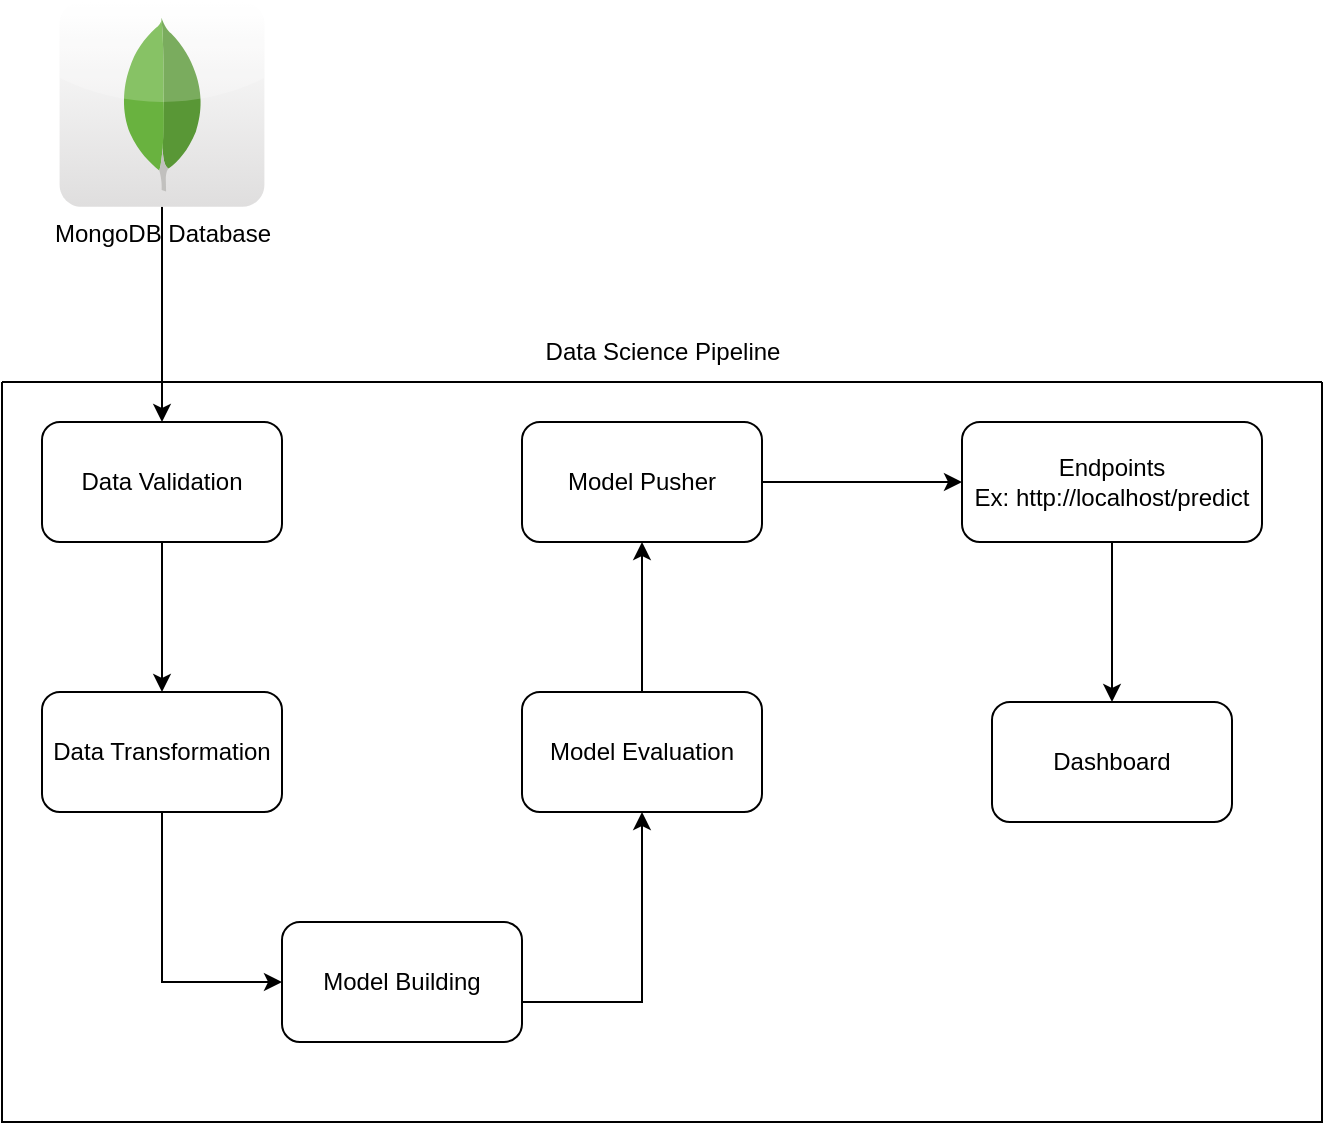 <mxfile version="21.2.1" type="device">
  <diagram name="Page-1" id="Oai9SStXc697Y4fFJnPI">
    <mxGraphModel dx="1306" dy="809" grid="1" gridSize="10" guides="1" tooltips="1" connect="1" arrows="1" fold="1" page="1" pageScale="1" pageWidth="1100" pageHeight="850" math="0" shadow="0">
      <root>
        <mxCell id="0" />
        <mxCell id="1" parent="0" />
        <mxCell id="E3TqtBi46r5Paa-JoAMz-19" value="" style="edgeStyle=orthogonalEdgeStyle;rounded=0;orthogonalLoop=1;jettySize=auto;html=1;" edge="1" parent="1" source="E3TqtBi46r5Paa-JoAMz-1" target="E3TqtBi46r5Paa-JoAMz-7">
          <mxGeometry relative="1" as="geometry" />
        </mxCell>
        <mxCell id="E3TqtBi46r5Paa-JoAMz-1" value="MongoDB Database" style="dashed=0;outlineConnect=0;html=1;align=center;labelPosition=center;verticalLabelPosition=bottom;verticalAlign=top;shape=mxgraph.webicons.mongodb;gradientColor=#DFDEDE" vertex="1" parent="1">
          <mxGeometry x="258.8" y="80" width="102.4" height="102.4" as="geometry" />
        </mxCell>
        <mxCell id="E3TqtBi46r5Paa-JoAMz-6" value="" style="swimlane;startSize=0;labelBorderColor=none;labelBackgroundColor=none;fillStyle=auto;gradientColor=none;" vertex="1" parent="1">
          <mxGeometry x="230" y="270" width="660" height="370" as="geometry">
            <mxRectangle x="230" y="270" width="50" height="40" as="alternateBounds" />
          </mxGeometry>
        </mxCell>
        <mxCell id="E3TqtBi46r5Paa-JoAMz-13" value="" style="edgeStyle=orthogonalEdgeStyle;rounded=0;orthogonalLoop=1;jettySize=auto;html=1;" edge="1" parent="E3TqtBi46r5Paa-JoAMz-6" source="E3TqtBi46r5Paa-JoAMz-7" target="E3TqtBi46r5Paa-JoAMz-8">
          <mxGeometry relative="1" as="geometry" />
        </mxCell>
        <mxCell id="E3TqtBi46r5Paa-JoAMz-7" value="Data Validation" style="rounded=1;whiteSpace=wrap;html=1;" vertex="1" parent="E3TqtBi46r5Paa-JoAMz-6">
          <mxGeometry x="20" y="20" width="120" height="60" as="geometry" />
        </mxCell>
        <mxCell id="E3TqtBi46r5Paa-JoAMz-14" style="edgeStyle=orthogonalEdgeStyle;rounded=0;orthogonalLoop=1;jettySize=auto;html=1;entryX=0;entryY=0.5;entryDx=0;entryDy=0;" edge="1" parent="E3TqtBi46r5Paa-JoAMz-6" source="E3TqtBi46r5Paa-JoAMz-8" target="E3TqtBi46r5Paa-JoAMz-9">
          <mxGeometry relative="1" as="geometry" />
        </mxCell>
        <mxCell id="E3TqtBi46r5Paa-JoAMz-8" value="Data Transformation" style="rounded=1;whiteSpace=wrap;html=1;" vertex="1" parent="E3TqtBi46r5Paa-JoAMz-6">
          <mxGeometry x="20" y="155" width="120" height="60" as="geometry" />
        </mxCell>
        <mxCell id="E3TqtBi46r5Paa-JoAMz-15" style="edgeStyle=orthogonalEdgeStyle;rounded=0;orthogonalLoop=1;jettySize=auto;html=1;" edge="1" parent="E3TqtBi46r5Paa-JoAMz-6" source="E3TqtBi46r5Paa-JoAMz-9" target="E3TqtBi46r5Paa-JoAMz-10">
          <mxGeometry relative="1" as="geometry">
            <Array as="points">
              <mxPoint x="320" y="310" />
            </Array>
          </mxGeometry>
        </mxCell>
        <mxCell id="E3TqtBi46r5Paa-JoAMz-9" value="Model Building" style="rounded=1;whiteSpace=wrap;html=1;" vertex="1" parent="E3TqtBi46r5Paa-JoAMz-6">
          <mxGeometry x="140" y="270" width="120" height="60" as="geometry" />
        </mxCell>
        <mxCell id="E3TqtBi46r5Paa-JoAMz-16" style="edgeStyle=orthogonalEdgeStyle;rounded=0;orthogonalLoop=1;jettySize=auto;html=1;" edge="1" parent="E3TqtBi46r5Paa-JoAMz-6" source="E3TqtBi46r5Paa-JoAMz-10" target="E3TqtBi46r5Paa-JoAMz-11">
          <mxGeometry relative="1" as="geometry" />
        </mxCell>
        <mxCell id="E3TqtBi46r5Paa-JoAMz-10" value="Model Evaluation" style="rounded=1;whiteSpace=wrap;html=1;" vertex="1" parent="E3TqtBi46r5Paa-JoAMz-6">
          <mxGeometry x="260" y="155" width="120" height="60" as="geometry" />
        </mxCell>
        <mxCell id="E3TqtBi46r5Paa-JoAMz-20" style="edgeStyle=orthogonalEdgeStyle;rounded=0;orthogonalLoop=1;jettySize=auto;html=1;entryX=0;entryY=0.5;entryDx=0;entryDy=0;" edge="1" parent="E3TqtBi46r5Paa-JoAMz-6" source="E3TqtBi46r5Paa-JoAMz-11" target="E3TqtBi46r5Paa-JoAMz-17">
          <mxGeometry relative="1" as="geometry" />
        </mxCell>
        <mxCell id="E3TqtBi46r5Paa-JoAMz-11" value="Model Pusher" style="rounded=1;whiteSpace=wrap;html=1;" vertex="1" parent="E3TqtBi46r5Paa-JoAMz-6">
          <mxGeometry x="260" y="20" width="120" height="60" as="geometry" />
        </mxCell>
        <mxCell id="E3TqtBi46r5Paa-JoAMz-22" value="" style="edgeStyle=orthogonalEdgeStyle;rounded=0;orthogonalLoop=1;jettySize=auto;html=1;" edge="1" parent="E3TqtBi46r5Paa-JoAMz-6" source="E3TqtBi46r5Paa-JoAMz-17" target="E3TqtBi46r5Paa-JoAMz-21">
          <mxGeometry relative="1" as="geometry" />
        </mxCell>
        <mxCell id="E3TqtBi46r5Paa-JoAMz-17" value="Endpoints&lt;br&gt;Ex: http://localhost/predict" style="rounded=1;whiteSpace=wrap;html=1;" vertex="1" parent="E3TqtBi46r5Paa-JoAMz-6">
          <mxGeometry x="480" y="20" width="150" height="60" as="geometry" />
        </mxCell>
        <mxCell id="E3TqtBi46r5Paa-JoAMz-21" value="Dashboard" style="whiteSpace=wrap;html=1;rounded=1;" vertex="1" parent="E3TqtBi46r5Paa-JoAMz-6">
          <mxGeometry x="495" y="160" width="120" height="60" as="geometry" />
        </mxCell>
        <mxCell id="E3TqtBi46r5Paa-JoAMz-12" value="Data Science Pipeline" style="text;html=1;align=center;verticalAlign=middle;resizable=0;points=[];autosize=1;strokeColor=none;fillColor=none;" vertex="1" parent="1">
          <mxGeometry x="490" y="240" width="140" height="30" as="geometry" />
        </mxCell>
      </root>
    </mxGraphModel>
  </diagram>
</mxfile>

